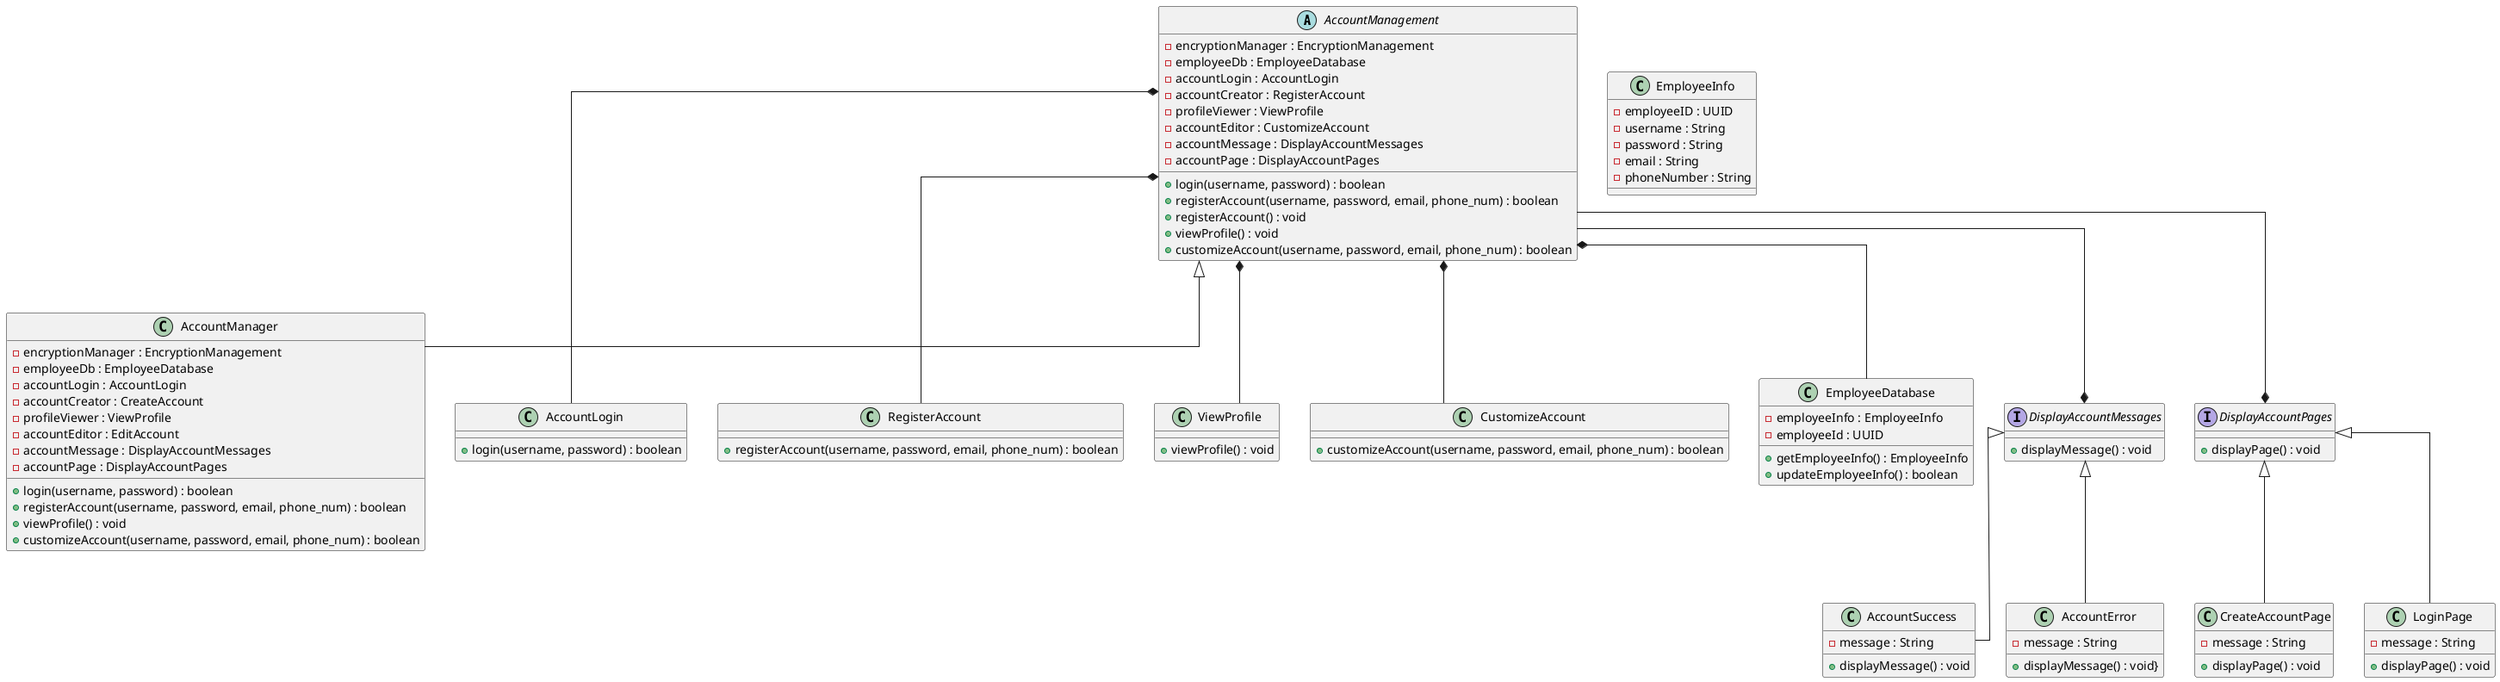 @startuml
'https://plantuml.com/class-diagram
skinparam linetype ortho
abstract class AccountManagement {
  -encryptionManager : EncryptionManagement
  -employeeDb : EmployeeDatabase
  -accountLogin : AccountLogin
  -accountCreator : RegisterAccount
  -profileViewer : ViewProfile
  -accountEditor : CustomizeAccount
  -accountMessage : DisplayAccountMessages
  -accountPage : DisplayAccountPages

  +login(username, password) : boolean
  +registerAccount(username, password, email, phone_num) : boolean
  +registerAccount() : void
  +viewProfile() : void
  +customizeAccount(username, password, email, phone_num) : boolean
}
class AccountManager {
       -encryptionManager : EncryptionManagement
       -employeeDb : EmployeeDatabase
       -accountLogin : AccountLogin
       -accountCreator : CreateAccount
       -profileViewer : ViewProfile
       -accountEditor : EditAccount
       -accountMessage : DisplayAccountMessages
       -accountPage : DisplayAccountPages

       +login(username, password) : boolean
       +registerAccount(username, password, email, phone_num) : boolean
       +viewProfile() : void
       +customizeAccount(username, password, email, phone_num) : boolean
}
class AccountLogin {
	+login(username, password) : boolean
}
class RegisterAccount {
	+registerAccount(username, password, email, phone_num) : boolean
}
class ViewProfile {
	+viewProfile() : void
}
class CustomizeAccount {
	+customizeAccount(username, password, email, phone_num) : boolean
}

class EmployeeDatabase {
	-employeeInfo : EmployeeInfo
	-employeeId : UUID
	+getEmployeeInfo() : EmployeeInfo
	+updateEmployeeInfo() : boolean
}
class EmployeeInfo {
	- employeeID : UUID
	- username : String
	- password : String
	- email : String
	- phoneNumber : String
}

interface DisplayAccountMessages {
	+displayMessage() : void

}

interface DisplayAccountPages {
	+displayPage() : void

}
class AccountSuccess{
	- message : String
	+displayMessage() : void
}
class AccountError {
	- message : String
	+displayMessage() : void}
}

class CreateAccountPage {
	- message : String
	+displayPage() : void
}

class LoginPage {
	- message : String
	+displayPage() : void
}


AccountManagement <|-- AccountManager
AccountManagement *-- AccountLogin
AccountManagement *-- RegisterAccount
AccountManagement *-- ViewProfile
AccountManagement *-- CustomizeAccount
AccountManagement *-- EmployeeDatabase
AccountManagement --* DisplayAccountMessages
AccountManagement --* DisplayAccountPages
DisplayAccountMessages <|-- AccountSuccess
DisplayAccountMessages <|-- AccountError
DisplayAccountPages <|-- CreateAccountPage
DisplayAccountPages <|-- LoginPage





@enduml